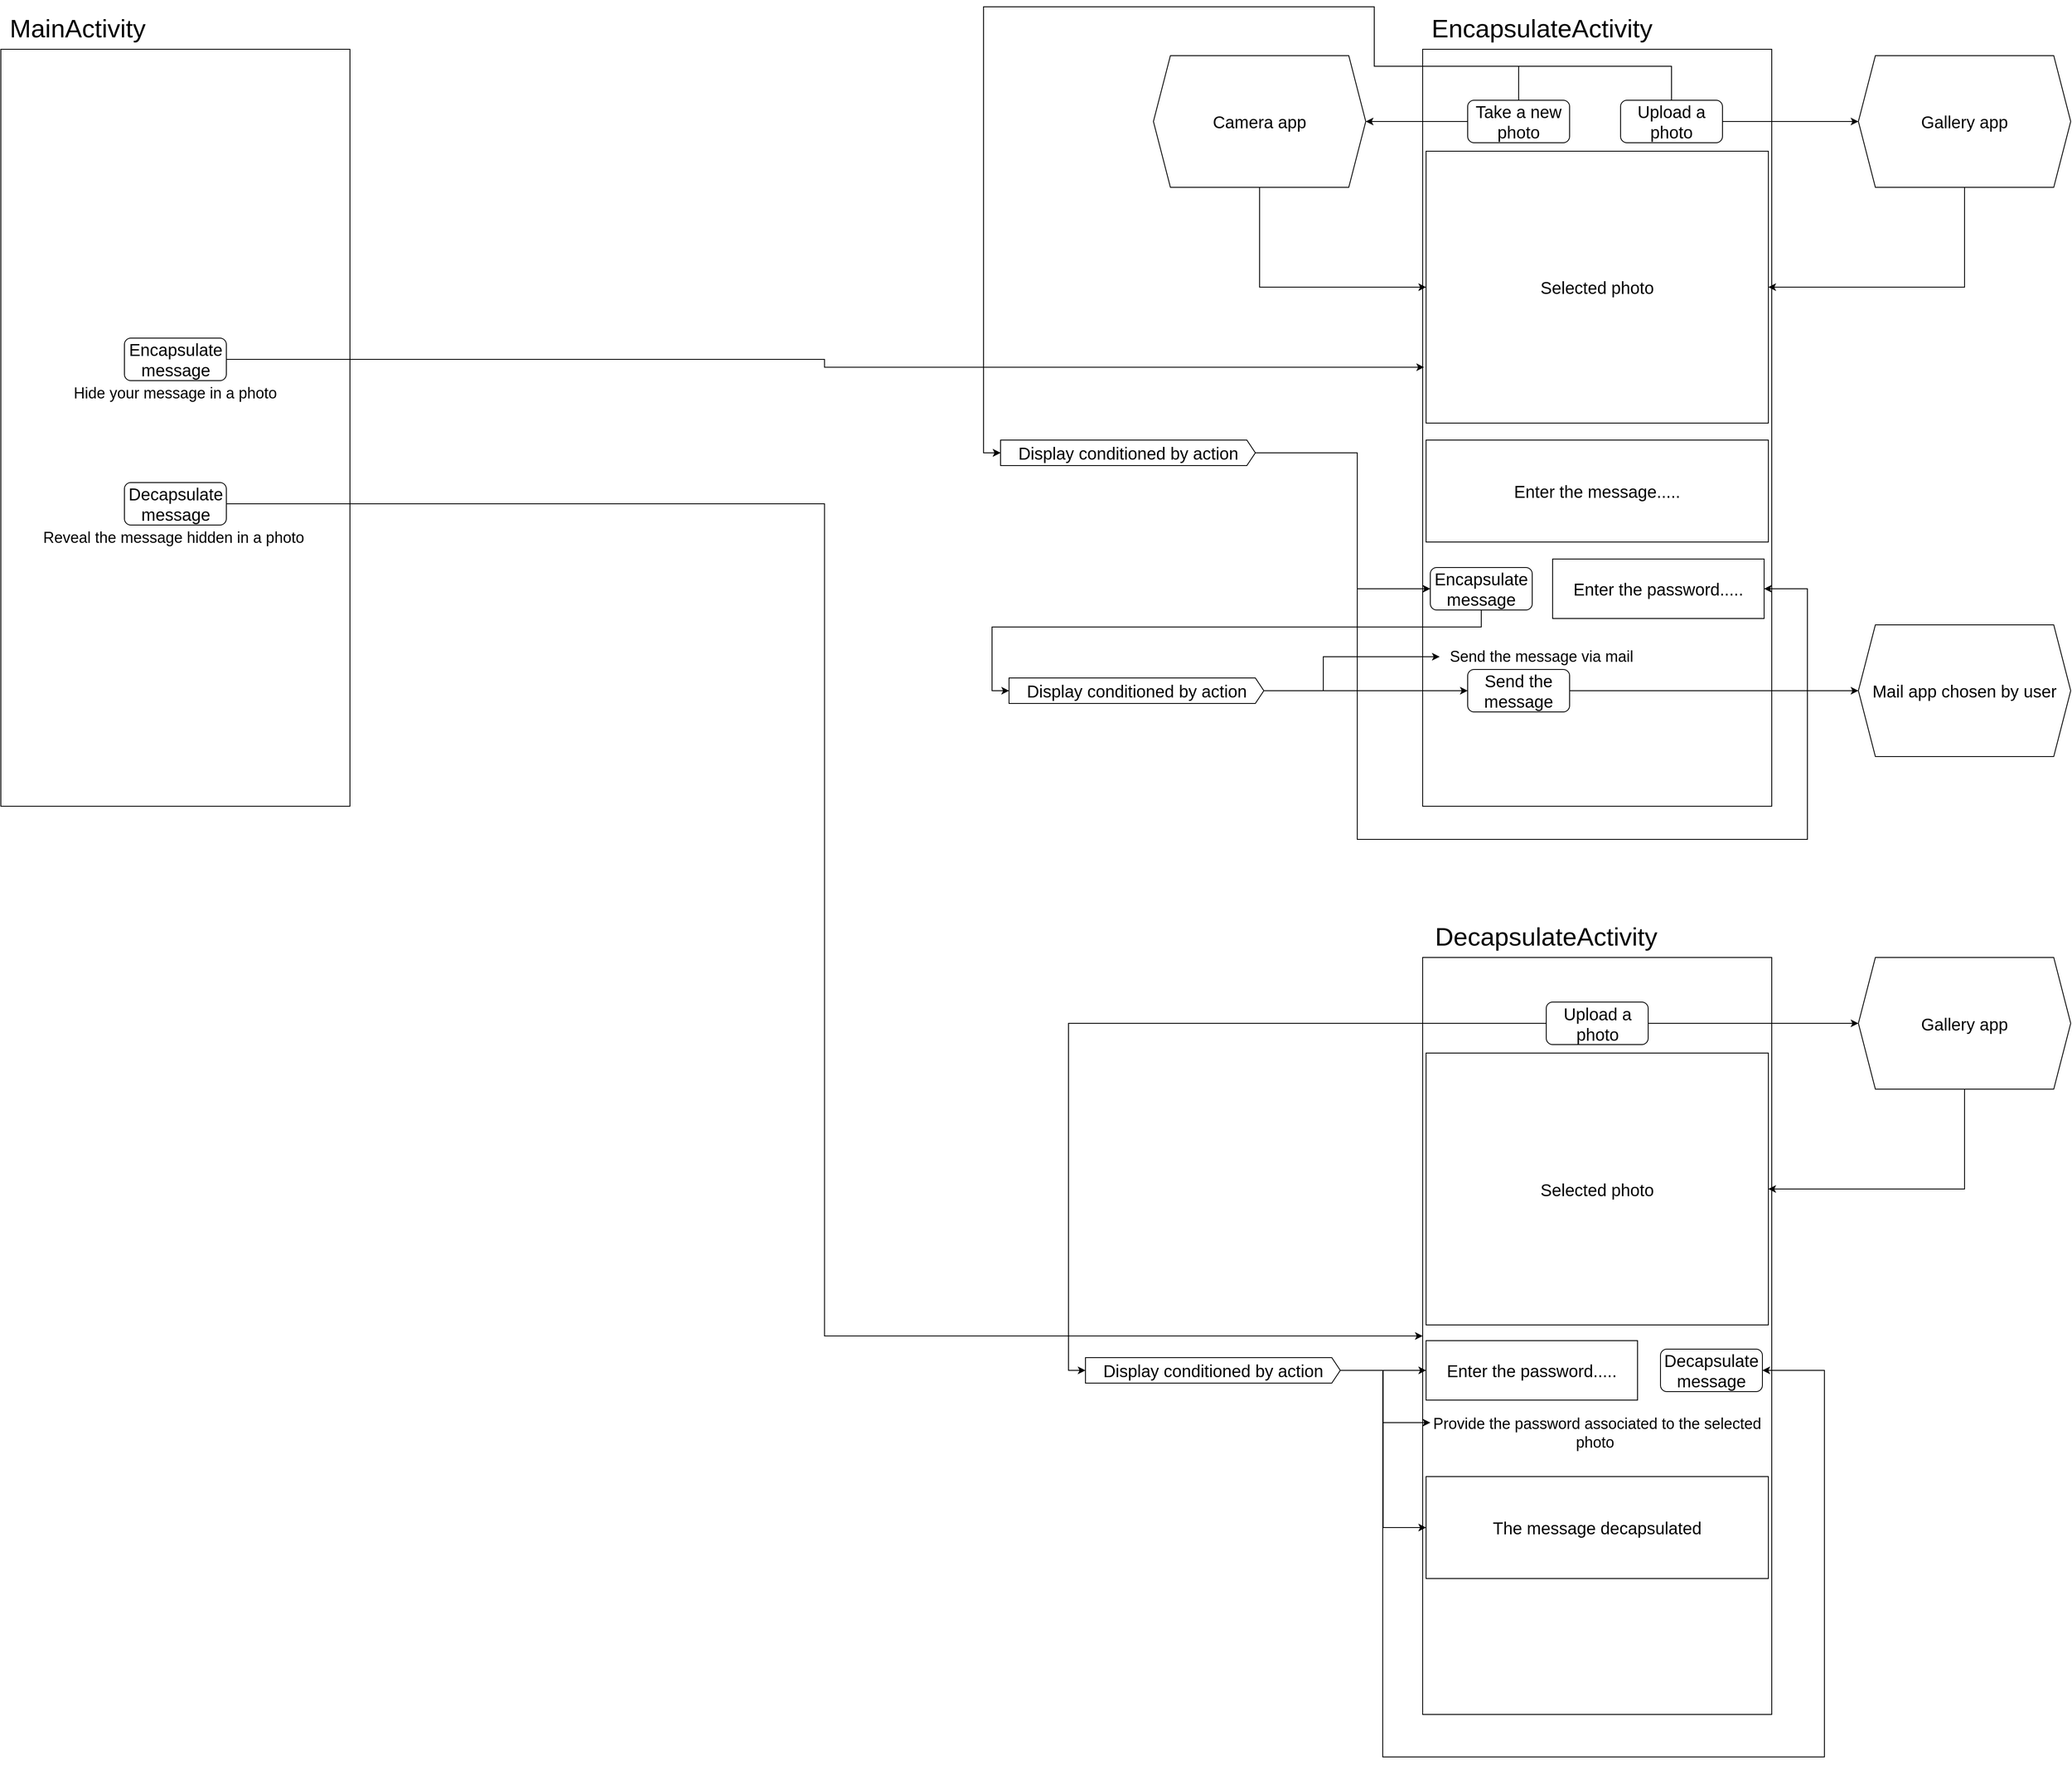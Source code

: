 <mxfile version="24.7.1" type="device">
  <diagram name="Pagină-1" id="e3TAEm-btMj8c2uIH9YA">
    <mxGraphModel dx="2100" dy="1112" grid="1" gridSize="10" guides="1" tooltips="1" connect="1" arrows="1" fold="1" page="1" pageScale="1" pageWidth="827" pageHeight="1169" math="0" shadow="0">
      <root>
        <mxCell id="0" />
        <mxCell id="1" parent="0" />
        <mxCell id="pdFL4RSGOMo0T5e-siJF-1" value="" style="rounded=0;whiteSpace=wrap;html=1;" vertex="1" parent="1">
          <mxGeometry x="3" y="110" width="411" height="891" as="geometry" />
        </mxCell>
        <mxCell id="pdFL4RSGOMo0T5e-siJF-2" value="" style="rounded=0;whiteSpace=wrap;html=1;" vertex="1" parent="1">
          <mxGeometry x="1677" y="110" width="411" height="891" as="geometry" />
        </mxCell>
        <mxCell id="pdFL4RSGOMo0T5e-siJF-3" value="MainActivity" style="text;html=1;align=center;verticalAlign=middle;resizable=0;points=[];autosize=1;strokeColor=none;fillColor=none;fontSize=30;" vertex="1" parent="1">
          <mxGeometry x="3" y="60" width="180" height="50" as="geometry" />
        </mxCell>
        <mxCell id="pdFL4RSGOMo0T5e-siJF-4" value="&lt;font style=&quot;font-size: 20px;&quot;&gt;Encapsulate message&lt;/font&gt;" style="rounded=1;whiteSpace=wrap;html=1;" vertex="1" parent="1">
          <mxGeometry x="148.5" y="450" width="120" height="50" as="geometry" />
        </mxCell>
        <mxCell id="pdFL4RSGOMo0T5e-siJF-41" style="edgeStyle=orthogonalEdgeStyle;rounded=0;orthogonalLoop=1;jettySize=auto;html=1;entryX=0;entryY=0.5;entryDx=0;entryDy=0;" edge="1" parent="1" source="pdFL4RSGOMo0T5e-siJF-6" target="pdFL4RSGOMo0T5e-siJF-39">
          <mxGeometry relative="1" as="geometry" />
        </mxCell>
        <mxCell id="pdFL4RSGOMo0T5e-siJF-6" value="&lt;font style=&quot;font-size: 20px;&quot;&gt;Decapsulate message&lt;/font&gt;" style="rounded=1;whiteSpace=wrap;html=1;" vertex="1" parent="1">
          <mxGeometry x="148.5" y="620" width="120" height="50" as="geometry" />
        </mxCell>
        <mxCell id="pdFL4RSGOMo0T5e-siJF-8" value="&lt;font style=&quot;font-size: 18px;&quot;&gt;Hide your message in a photo&lt;/font&gt;" style="text;html=1;align=center;verticalAlign=middle;whiteSpace=wrap;rounded=0;" vertex="1" parent="1">
          <mxGeometry x="79" y="500" width="259" height="30" as="geometry" />
        </mxCell>
        <mxCell id="pdFL4RSGOMo0T5e-siJF-10" value="Reveal the message hidden in a photo&amp;nbsp;" style="text;html=1;align=center;verticalAlign=middle;whiteSpace=wrap;rounded=0;fontSize=18;" vertex="1" parent="1">
          <mxGeometry x="50.5" y="670" width="316" height="30" as="geometry" />
        </mxCell>
        <mxCell id="pdFL4RSGOMo0T5e-siJF-11" style="edgeStyle=orthogonalEdgeStyle;rounded=0;orthogonalLoop=1;jettySize=auto;html=1;entryX=0.004;entryY=0.42;entryDx=0;entryDy=0;entryPerimeter=0;" edge="1" parent="1" source="pdFL4RSGOMo0T5e-siJF-4" target="pdFL4RSGOMo0T5e-siJF-2">
          <mxGeometry relative="1" as="geometry" />
        </mxCell>
        <mxCell id="pdFL4RSGOMo0T5e-siJF-13" value="EncapsulateActivity" style="text;html=1;align=center;verticalAlign=middle;resizable=0;points=[];autosize=1;strokeColor=none;fillColor=none;fontSize=30;" vertex="1" parent="1">
          <mxGeometry x="1677" y="60" width="280" height="50" as="geometry" />
        </mxCell>
        <mxCell id="pdFL4RSGOMo0T5e-siJF-48" style="edgeStyle=orthogonalEdgeStyle;rounded=0;orthogonalLoop=1;jettySize=auto;html=1;" edge="1" parent="1" source="pdFL4RSGOMo0T5e-siJF-17" target="pdFL4RSGOMo0T5e-siJF-47">
          <mxGeometry relative="1" as="geometry" />
        </mxCell>
        <mxCell id="pdFL4RSGOMo0T5e-siJF-17" value="&lt;font style=&quot;font-size: 20px;&quot;&gt;Take a new photo&lt;/font&gt;" style="rounded=1;whiteSpace=wrap;html=1;fontSize=12;" vertex="1" parent="1">
          <mxGeometry x="1730" y="170" width="120" height="50" as="geometry" />
        </mxCell>
        <mxCell id="pdFL4RSGOMo0T5e-siJF-35" style="edgeStyle=orthogonalEdgeStyle;rounded=0;orthogonalLoop=1;jettySize=auto;html=1;entryX=0;entryY=0.5;entryDx=0;entryDy=0;" edge="1" parent="1" source="pdFL4RSGOMo0T5e-siJF-18" target="pdFL4RSGOMo0T5e-siJF-34">
          <mxGeometry relative="1" as="geometry" />
        </mxCell>
        <mxCell id="pdFL4RSGOMo0T5e-siJF-18" value="&lt;font style=&quot;font-size: 20px;&quot;&gt;Upload a photo&lt;/font&gt;" style="rounded=1;whiteSpace=wrap;html=1;" vertex="1" parent="1">
          <mxGeometry x="1910" y="170" width="120" height="50" as="geometry" />
        </mxCell>
        <mxCell id="pdFL4RSGOMo0T5e-siJF-19" value="&lt;font style=&quot;font-size: 20px;&quot;&gt;Selected photo&lt;/font&gt;" style="rounded=0;whiteSpace=wrap;html=1;" vertex="1" parent="1">
          <mxGeometry x="1681" y="230" width="403" height="320" as="geometry" />
        </mxCell>
        <mxCell id="pdFL4RSGOMo0T5e-siJF-20" value="&lt;font style=&quot;font-size: 20px;&quot;&gt;Enter the message.....&lt;/font&gt;" style="rounded=0;whiteSpace=wrap;html=1;" vertex="1" parent="1">
          <mxGeometry x="1681" y="570" width="403" height="120" as="geometry" />
        </mxCell>
        <mxCell id="pdFL4RSGOMo0T5e-siJF-22" value="Encapsulate message" style="rounded=1;whiteSpace=wrap;html=1;fontSize=20;" vertex="1" parent="1">
          <mxGeometry x="1686" y="720" width="120" height="50" as="geometry" />
        </mxCell>
        <mxCell id="pdFL4RSGOMo0T5e-siJF-33" style="edgeStyle=orthogonalEdgeStyle;rounded=0;orthogonalLoop=1;jettySize=auto;html=1;entryX=0;entryY=0.5;entryDx=0;entryDy=0;" edge="1" parent="1" source="pdFL4RSGOMo0T5e-siJF-23" target="pdFL4RSGOMo0T5e-siJF-32">
          <mxGeometry relative="1" as="geometry" />
        </mxCell>
        <mxCell id="pdFL4RSGOMo0T5e-siJF-23" value="Send the message" style="rounded=1;whiteSpace=wrap;html=1;fontSize=20;" vertex="1" parent="1">
          <mxGeometry x="1730" y="840" width="120" height="50" as="geometry" />
        </mxCell>
        <mxCell id="pdFL4RSGOMo0T5e-siJF-25" value="Send the message via mail" style="text;html=1;align=center;verticalAlign=middle;whiteSpace=wrap;rounded=0;fontSize=18;" vertex="1" parent="1">
          <mxGeometry x="1697" y="810" width="240" height="30" as="geometry" />
        </mxCell>
        <mxCell id="pdFL4RSGOMo0T5e-siJF-32" value="&lt;font style=&quot;font-size: 20px;&quot;&gt;Mail app chosen by user&lt;/font&gt;" style="shape=hexagon;perimeter=hexagonPerimeter2;whiteSpace=wrap;html=1;fixedSize=1;" vertex="1" parent="1">
          <mxGeometry x="2190" y="787.5" width="250" height="155" as="geometry" />
        </mxCell>
        <mxCell id="pdFL4RSGOMo0T5e-siJF-38" style="edgeStyle=orthogonalEdgeStyle;rounded=0;orthogonalLoop=1;jettySize=auto;html=1;" edge="1" parent="1" source="pdFL4RSGOMo0T5e-siJF-34" target="pdFL4RSGOMo0T5e-siJF-19">
          <mxGeometry relative="1" as="geometry">
            <Array as="points">
              <mxPoint x="2315" y="390" />
            </Array>
          </mxGeometry>
        </mxCell>
        <mxCell id="pdFL4RSGOMo0T5e-siJF-34" value="&lt;font style=&quot;font-size: 20px;&quot;&gt;Gallery app&lt;/font&gt;" style="shape=hexagon;perimeter=hexagonPerimeter2;whiteSpace=wrap;html=1;fixedSize=1;" vertex="1" parent="1">
          <mxGeometry x="2190" y="117.5" width="250" height="155" as="geometry" />
        </mxCell>
        <mxCell id="pdFL4RSGOMo0T5e-siJF-39" value="" style="rounded=0;whiteSpace=wrap;html=1;" vertex="1" parent="1">
          <mxGeometry x="1677" y="1179" width="411" height="891" as="geometry" />
        </mxCell>
        <mxCell id="pdFL4RSGOMo0T5e-siJF-40" value="DecapsulateActivity" style="text;html=1;align=center;verticalAlign=middle;resizable=0;points=[];autosize=1;strokeColor=none;fillColor=none;fontSize=30;" vertex="1" parent="1">
          <mxGeometry x="1677" y="1129" width="290" height="50" as="geometry" />
        </mxCell>
        <mxCell id="pdFL4RSGOMo0T5e-siJF-42" style="edgeStyle=orthogonalEdgeStyle;rounded=0;orthogonalLoop=1;jettySize=auto;html=1;entryX=0;entryY=0.5;entryDx=0;entryDy=0;" edge="1" parent="1" source="pdFL4RSGOMo0T5e-siJF-43" target="pdFL4RSGOMo0T5e-siJF-46">
          <mxGeometry relative="1" as="geometry" />
        </mxCell>
        <mxCell id="pdFL4RSGOMo0T5e-siJF-43" value="Upload a photo" style="rounded=1;whiteSpace=wrap;html=1;fontSize=20;" vertex="1" parent="1">
          <mxGeometry x="1822.5" y="1231.5" width="120" height="50" as="geometry" />
        </mxCell>
        <mxCell id="pdFL4RSGOMo0T5e-siJF-44" value="&lt;font style=&quot;font-size: 20px;&quot;&gt;Selected photo&lt;/font&gt;" style="rounded=0;whiteSpace=wrap;html=1;" vertex="1" parent="1">
          <mxGeometry x="1681" y="1291.5" width="403" height="320" as="geometry" />
        </mxCell>
        <mxCell id="pdFL4RSGOMo0T5e-siJF-45" style="edgeStyle=orthogonalEdgeStyle;rounded=0;orthogonalLoop=1;jettySize=auto;html=1;" edge="1" parent="1" source="pdFL4RSGOMo0T5e-siJF-46" target="pdFL4RSGOMo0T5e-siJF-44">
          <mxGeometry relative="1" as="geometry">
            <Array as="points">
              <mxPoint x="2315" y="1451.5" />
            </Array>
          </mxGeometry>
        </mxCell>
        <mxCell id="pdFL4RSGOMo0T5e-siJF-46" value="Gallery app" style="shape=hexagon;perimeter=hexagonPerimeter2;whiteSpace=wrap;html=1;fixedSize=1;fontSize=20;" vertex="1" parent="1">
          <mxGeometry x="2190" y="1179" width="250" height="155" as="geometry" />
        </mxCell>
        <mxCell id="pdFL4RSGOMo0T5e-siJF-49" style="edgeStyle=orthogonalEdgeStyle;rounded=0;orthogonalLoop=1;jettySize=auto;html=1;" edge="1" parent="1" source="pdFL4RSGOMo0T5e-siJF-47" target="pdFL4RSGOMo0T5e-siJF-19">
          <mxGeometry relative="1" as="geometry">
            <Array as="points">
              <mxPoint x="1485" y="390" />
            </Array>
          </mxGeometry>
        </mxCell>
        <mxCell id="pdFL4RSGOMo0T5e-siJF-47" value="Camera app" style="shape=hexagon;perimeter=hexagonPerimeter2;whiteSpace=wrap;html=1;fixedSize=1;fontSize=20;" vertex="1" parent="1">
          <mxGeometry x="1360" y="117.5" width="250" height="155" as="geometry" />
        </mxCell>
        <mxCell id="pdFL4RSGOMo0T5e-siJF-51" value="&lt;font style=&quot;font-size: 20px;&quot;&gt;Enter the password.....&lt;/font&gt;" style="rounded=0;whiteSpace=wrap;html=1;" vertex="1" parent="1">
          <mxGeometry x="1681" y="1630" width="249" height="70" as="geometry" />
        </mxCell>
        <mxCell id="pdFL4RSGOMo0T5e-siJF-53" value="&lt;font style=&quot;font-size: 20px;&quot;&gt;Decapsulate message&lt;/font&gt;" style="rounded=1;whiteSpace=wrap;html=1;" vertex="1" parent="1">
          <mxGeometry x="1957" y="1640" width="120" height="50" as="geometry" />
        </mxCell>
        <mxCell id="pdFL4RSGOMo0T5e-siJF-54" value="&lt;span style=&quot;font-size: 18px;&quot;&gt;Provide the password associated to the selected photo&amp;nbsp;&lt;/span&gt;" style="text;html=1;align=center;verticalAlign=middle;whiteSpace=wrap;rounded=0;" vertex="1" parent="1">
          <mxGeometry x="1686" y="1714" width="393" height="50" as="geometry" />
        </mxCell>
        <mxCell id="pdFL4RSGOMo0T5e-siJF-56" value="&lt;span style=&quot;font-size: 20px;&quot;&gt;The message decapsulated&lt;/span&gt;" style="rounded=0;whiteSpace=wrap;html=1;" vertex="1" parent="1">
          <mxGeometry x="1681" y="1790" width="403" height="120" as="geometry" />
        </mxCell>
        <mxCell id="pdFL4RSGOMo0T5e-siJF-61" style="edgeStyle=orthogonalEdgeStyle;rounded=0;orthogonalLoop=1;jettySize=auto;html=1;entryX=0;entryY=0.5;entryDx=0;entryDy=0;" edge="1" parent="1" source="pdFL4RSGOMo0T5e-siJF-60" target="pdFL4RSGOMo0T5e-siJF-22">
          <mxGeometry relative="1" as="geometry">
            <Array as="points">
              <mxPoint x="1600" y="585" />
              <mxPoint x="1600" y="745" />
            </Array>
          </mxGeometry>
        </mxCell>
        <mxCell id="pdFL4RSGOMo0T5e-siJF-76" style="edgeStyle=orthogonalEdgeStyle;rounded=0;orthogonalLoop=1;jettySize=auto;html=1;entryX=1;entryY=0.5;entryDx=0;entryDy=0;" edge="1" parent="1" source="pdFL4RSGOMo0T5e-siJF-60" target="pdFL4RSGOMo0T5e-siJF-75">
          <mxGeometry relative="1" as="geometry">
            <Array as="points">
              <mxPoint x="1600" y="585" />
              <mxPoint x="1600" y="1040" />
              <mxPoint x="2130" y="1040" />
              <mxPoint x="2130" y="745" />
            </Array>
          </mxGeometry>
        </mxCell>
        <mxCell id="pdFL4RSGOMo0T5e-siJF-60" value="Display conditioned by action" style="html=1;shadow=0;dashed=0;align=center;verticalAlign=middle;shape=mxgraph.arrows2.arrow;dy=0;dx=10;notch=0;fontSize=20;" vertex="1" parent="1">
          <mxGeometry x="1180" y="570" width="300" height="30" as="geometry" />
        </mxCell>
        <mxCell id="pdFL4RSGOMo0T5e-siJF-64" style="edgeStyle=orthogonalEdgeStyle;rounded=0;orthogonalLoop=1;jettySize=auto;html=1;entryX=0;entryY=0.5;entryDx=0;entryDy=0;entryPerimeter=0;" edge="1" parent="1" source="pdFL4RSGOMo0T5e-siJF-17" target="pdFL4RSGOMo0T5e-siJF-60">
          <mxGeometry relative="1" as="geometry">
            <Array as="points">
              <mxPoint x="1790" y="130" />
              <mxPoint x="1620" y="130" />
              <mxPoint x="1620" y="60" />
              <mxPoint x="1160" y="60" />
              <mxPoint x="1160" y="585" />
            </Array>
          </mxGeometry>
        </mxCell>
        <mxCell id="pdFL4RSGOMo0T5e-siJF-65" style="edgeStyle=orthogonalEdgeStyle;rounded=0;orthogonalLoop=1;jettySize=auto;html=1;entryX=0;entryY=0.5;entryDx=0;entryDy=0;entryPerimeter=0;" edge="1" parent="1" source="pdFL4RSGOMo0T5e-siJF-18" target="pdFL4RSGOMo0T5e-siJF-60">
          <mxGeometry relative="1" as="geometry">
            <Array as="points">
              <mxPoint x="1970" y="130" />
              <mxPoint x="1620" y="130" />
              <mxPoint x="1620" y="60" />
              <mxPoint x="1160" y="60" />
              <mxPoint x="1160" y="585" />
            </Array>
          </mxGeometry>
        </mxCell>
        <mxCell id="pdFL4RSGOMo0T5e-siJF-70" style="edgeStyle=orthogonalEdgeStyle;rounded=0;orthogonalLoop=1;jettySize=auto;html=1;" edge="1" parent="1" source="pdFL4RSGOMo0T5e-siJF-68" target="pdFL4RSGOMo0T5e-siJF-51">
          <mxGeometry relative="1" as="geometry" />
        </mxCell>
        <mxCell id="pdFL4RSGOMo0T5e-siJF-72" style="edgeStyle=orthogonalEdgeStyle;rounded=0;orthogonalLoop=1;jettySize=auto;html=1;entryX=0;entryY=0.25;entryDx=0;entryDy=0;" edge="1" parent="1" source="pdFL4RSGOMo0T5e-siJF-68" target="pdFL4RSGOMo0T5e-siJF-54">
          <mxGeometry relative="1" as="geometry">
            <Array as="points">
              <mxPoint x="1630" y="1665" />
              <mxPoint x="1630" y="1726" />
            </Array>
          </mxGeometry>
        </mxCell>
        <mxCell id="pdFL4RSGOMo0T5e-siJF-73" style="edgeStyle=orthogonalEdgeStyle;rounded=0;orthogonalLoop=1;jettySize=auto;html=1;entryX=0;entryY=0.5;entryDx=0;entryDy=0;" edge="1" parent="1" source="pdFL4RSGOMo0T5e-siJF-68" target="pdFL4RSGOMo0T5e-siJF-56">
          <mxGeometry relative="1" as="geometry" />
        </mxCell>
        <mxCell id="pdFL4RSGOMo0T5e-siJF-74" style="edgeStyle=orthogonalEdgeStyle;rounded=0;orthogonalLoop=1;jettySize=auto;html=1;" edge="1" parent="1" source="pdFL4RSGOMo0T5e-siJF-68" target="pdFL4RSGOMo0T5e-siJF-53">
          <mxGeometry relative="1" as="geometry">
            <Array as="points">
              <mxPoint x="1630" y="1665" />
              <mxPoint x="1630" y="2120" />
              <mxPoint x="2150" y="2120" />
              <mxPoint x="2150" y="1665" />
            </Array>
          </mxGeometry>
        </mxCell>
        <mxCell id="pdFL4RSGOMo0T5e-siJF-68" value="Display conditioned by action" style="html=1;shadow=0;dashed=0;align=center;verticalAlign=middle;shape=mxgraph.arrows2.arrow;dy=0;dx=10;notch=0;fontSize=20;" vertex="1" parent="1">
          <mxGeometry x="1280" y="1650" width="300" height="30" as="geometry" />
        </mxCell>
        <mxCell id="pdFL4RSGOMo0T5e-siJF-69" style="edgeStyle=orthogonalEdgeStyle;rounded=0;orthogonalLoop=1;jettySize=auto;html=1;entryX=0;entryY=0.5;entryDx=0;entryDy=0;entryPerimeter=0;" edge="1" parent="1" source="pdFL4RSGOMo0T5e-siJF-43" target="pdFL4RSGOMo0T5e-siJF-68">
          <mxGeometry relative="1" as="geometry" />
        </mxCell>
        <mxCell id="pdFL4RSGOMo0T5e-siJF-75" value="&lt;font style=&quot;font-size: 20px;&quot;&gt;Enter the password.....&lt;/font&gt;" style="rounded=0;whiteSpace=wrap;html=1;" vertex="1" parent="1">
          <mxGeometry x="1830" y="710" width="249" height="70" as="geometry" />
        </mxCell>
        <mxCell id="pdFL4RSGOMo0T5e-siJF-78" style="edgeStyle=orthogonalEdgeStyle;rounded=0;orthogonalLoop=1;jettySize=auto;html=1;" edge="1" parent="1" source="pdFL4RSGOMo0T5e-siJF-77" target="pdFL4RSGOMo0T5e-siJF-23">
          <mxGeometry relative="1" as="geometry" />
        </mxCell>
        <mxCell id="pdFL4RSGOMo0T5e-siJF-79" style="edgeStyle=orthogonalEdgeStyle;rounded=0;orthogonalLoop=1;jettySize=auto;html=1;entryX=0;entryY=0.5;entryDx=0;entryDy=0;" edge="1" parent="1" source="pdFL4RSGOMo0T5e-siJF-77" target="pdFL4RSGOMo0T5e-siJF-25">
          <mxGeometry relative="1" as="geometry">
            <Array as="points">
              <mxPoint x="1560" y="865" />
              <mxPoint x="1560" y="825" />
            </Array>
          </mxGeometry>
        </mxCell>
        <mxCell id="pdFL4RSGOMo0T5e-siJF-77" value="Display conditioned by action" style="html=1;shadow=0;dashed=0;align=center;verticalAlign=middle;shape=mxgraph.arrows2.arrow;dy=0;dx=10;notch=0;fontSize=20;" vertex="1" parent="1">
          <mxGeometry x="1190" y="850" width="300" height="30" as="geometry" />
        </mxCell>
        <mxCell id="pdFL4RSGOMo0T5e-siJF-80" style="edgeStyle=orthogonalEdgeStyle;rounded=0;orthogonalLoop=1;jettySize=auto;html=1;entryX=0;entryY=0.5;entryDx=0;entryDy=0;entryPerimeter=0;" edge="1" parent="1" source="pdFL4RSGOMo0T5e-siJF-22" target="pdFL4RSGOMo0T5e-siJF-77">
          <mxGeometry relative="1" as="geometry">
            <Array as="points">
              <mxPoint x="1746" y="790" />
              <mxPoint x="1170" y="790" />
              <mxPoint x="1170" y="865" />
            </Array>
          </mxGeometry>
        </mxCell>
      </root>
    </mxGraphModel>
  </diagram>
</mxfile>
